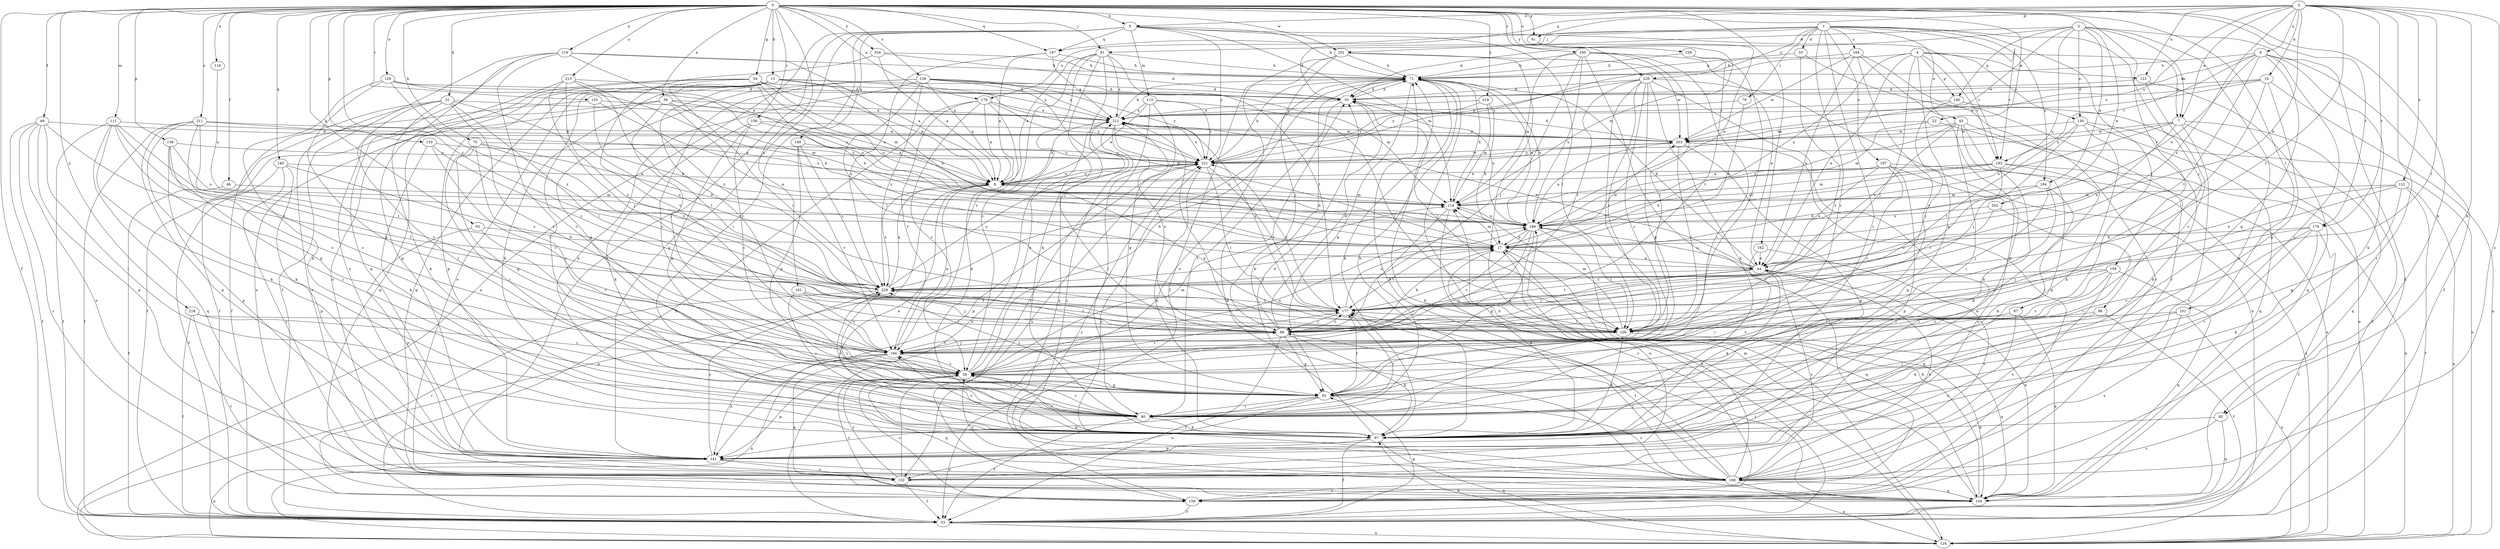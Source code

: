 strict digraph  {
0;
1;
2;
3;
4;
5;
6;
7;
8;
13;
14;
17;
22;
26;
31;
33;
35;
39;
43;
44;
46;
49;
53;
54;
61;
62;
70;
71;
76;
80;
81;
86;
87;
88;
93;
95;
97;
101;
106;
111;
113;
114;
116;
119;
121;
123;
124;
126;
128;
129;
130;
132;
133;
138;
140;
141;
146;
147;
149;
150;
155;
156;
158;
159;
160;
161;
162;
164;
167;
168;
176;
177;
179;
184;
186;
193;
194;
201;
202;
203;
204;
211;
212;
213;
218;
219;
220;
221;
229;
0 -> 5  [label=a];
0 -> 13  [label=b];
0 -> 22  [label=c];
0 -> 31  [label=d];
0 -> 39  [label=e];
0 -> 46  [label=f];
0 -> 49  [label=f];
0 -> 53  [label=f];
0 -> 54  [label=g];
0 -> 61  [label=g];
0 -> 70  [label=h];
0 -> 81  [label=j];
0 -> 93  [label=k];
0 -> 95  [label=k];
0 -> 101  [label=l];
0 -> 111  [label=m];
0 -> 116  [label=n];
0 -> 119  [label=n];
0 -> 126  [label=o];
0 -> 128  [label=o];
0 -> 129  [label=o];
0 -> 133  [label=p];
0 -> 138  [label=p];
0 -> 146  [label=q];
0 -> 147  [label=q];
0 -> 155  [label=r];
0 -> 156  [label=r];
0 -> 158  [label=r];
0 -> 160  [label=s];
0 -> 161  [label=s];
0 -> 162  [label=s];
0 -> 176  [label=t];
0 -> 179  [label=u];
0 -> 201  [label=w];
0 -> 204  [label=x];
0 -> 211  [label=x];
0 -> 213  [label=y];
0 -> 218  [label=y];
0 -> 219  [label=y];
0 -> 220  [label=y];
0 -> 229  [label=z];
1 -> 26  [label=c];
1 -> 33  [label=d];
1 -> 35  [label=d];
1 -> 43  [label=e];
1 -> 76  [label=i];
1 -> 80  [label=i];
1 -> 81  [label=j];
1 -> 86  [label=j];
1 -> 87  [label=j];
1 -> 164  [label=s];
1 -> 167  [label=s];
1 -> 179  [label=u];
1 -> 184  [label=u];
1 -> 193  [label=v];
1 -> 220  [label=y];
2 -> 5  [label=a];
2 -> 6  [label=a];
2 -> 7  [label=a];
2 -> 14  [label=b];
2 -> 17  [label=b];
2 -> 61  [label=g];
2 -> 95  [label=k];
2 -> 106  [label=l];
2 -> 121  [label=n];
2 -> 123  [label=n];
2 -> 147  [label=q];
2 -> 159  [label=r];
2 -> 168  [label=s];
2 -> 176  [label=t];
2 -> 177  [label=t];
2 -> 221  [label=y];
2 -> 229  [label=z];
3 -> 7  [label=a];
3 -> 35  [label=d];
3 -> 53  [label=f];
3 -> 130  [label=o];
3 -> 140  [label=p];
3 -> 168  [label=s];
3 -> 184  [label=u];
3 -> 186  [label=u];
3 -> 201  [label=w];
3 -> 202  [label=w];
3 -> 203  [label=w];
4 -> 7  [label=a];
4 -> 44  [label=e];
4 -> 62  [label=g];
4 -> 88  [label=j];
4 -> 123  [label=n];
4 -> 130  [label=o];
4 -> 140  [label=p];
4 -> 186  [label=u];
4 -> 193  [label=v];
4 -> 221  [label=y];
5 -> 71  [label=h];
5 -> 80  [label=i];
5 -> 106  [label=l];
5 -> 113  [label=m];
5 -> 114  [label=m];
5 -> 124  [label=n];
5 -> 132  [label=o];
5 -> 141  [label=p];
5 -> 147  [label=q];
5 -> 149  [label=q];
5 -> 193  [label=v];
5 -> 221  [label=y];
6 -> 35  [label=d];
6 -> 53  [label=f];
6 -> 62  [label=g];
6 -> 71  [label=h];
6 -> 80  [label=i];
6 -> 97  [label=k];
6 -> 177  [label=t];
6 -> 186  [label=u];
6 -> 193  [label=v];
7 -> 44  [label=e];
7 -> 53  [label=f];
7 -> 150  [label=q];
7 -> 168  [label=s];
7 -> 186  [label=u];
7 -> 203  [label=w];
7 -> 221  [label=y];
8 -> 114  [label=m];
8 -> 124  [label=n];
8 -> 212  [label=x];
8 -> 221  [label=y];
8 -> 229  [label=z];
13 -> 17  [label=b];
13 -> 26  [label=c];
13 -> 35  [label=d];
13 -> 97  [label=k];
13 -> 132  [label=o];
13 -> 141  [label=p];
13 -> 150  [label=q];
13 -> 194  [label=v];
13 -> 212  [label=x];
13 -> 221  [label=y];
14 -> 35  [label=d];
14 -> 62  [label=g];
14 -> 106  [label=l];
14 -> 124  [label=n];
14 -> 203  [label=w];
14 -> 212  [label=x];
17 -> 44  [label=e];
17 -> 114  [label=m];
17 -> 150  [label=q];
17 -> 177  [label=t];
17 -> 203  [label=w];
22 -> 97  [label=k];
22 -> 114  [label=m];
22 -> 203  [label=w];
26 -> 62  [label=g];
26 -> 71  [label=h];
26 -> 114  [label=m];
26 -> 141  [label=p];
26 -> 150  [label=q];
26 -> 159  [label=r];
26 -> 177  [label=t];
26 -> 186  [label=u];
26 -> 212  [label=x];
31 -> 53  [label=f];
31 -> 80  [label=i];
31 -> 97  [label=k];
31 -> 106  [label=l];
31 -> 168  [label=s];
31 -> 194  [label=v];
31 -> 212  [label=x];
31 -> 229  [label=z];
33 -> 71  [label=h];
33 -> 159  [label=r];
33 -> 194  [label=v];
35 -> 71  [label=h];
35 -> 80  [label=i];
35 -> 106  [label=l];
35 -> 186  [label=u];
35 -> 212  [label=x];
39 -> 8  [label=a];
39 -> 44  [label=e];
39 -> 53  [label=f];
39 -> 88  [label=j];
39 -> 114  [label=m];
39 -> 132  [label=o];
39 -> 212  [label=x];
43 -> 44  [label=e];
43 -> 80  [label=i];
43 -> 97  [label=k];
43 -> 124  [label=n];
43 -> 141  [label=p];
43 -> 186  [label=u];
43 -> 203  [label=w];
44 -> 71  [label=h];
44 -> 88  [label=j];
44 -> 97  [label=k];
44 -> 168  [label=s];
44 -> 177  [label=t];
44 -> 186  [label=u];
44 -> 212  [label=x];
44 -> 229  [label=z];
46 -> 53  [label=f];
46 -> 114  [label=m];
49 -> 53  [label=f];
49 -> 80  [label=i];
49 -> 132  [label=o];
49 -> 141  [label=p];
49 -> 159  [label=r];
49 -> 177  [label=t];
49 -> 203  [label=w];
53 -> 62  [label=g];
53 -> 71  [label=h];
53 -> 124  [label=n];
53 -> 177  [label=t];
53 -> 212  [label=x];
54 -> 8  [label=a];
54 -> 17  [label=b];
54 -> 35  [label=d];
54 -> 106  [label=l];
54 -> 114  [label=m];
54 -> 132  [label=o];
54 -> 150  [label=q];
54 -> 186  [label=u];
61 -> 114  [label=m];
61 -> 186  [label=u];
62 -> 80  [label=i];
62 -> 132  [label=o];
62 -> 141  [label=p];
62 -> 168  [label=s];
62 -> 177  [label=t];
62 -> 229  [label=z];
70 -> 17  [label=b];
70 -> 26  [label=c];
70 -> 62  [label=g];
70 -> 80  [label=i];
70 -> 221  [label=y];
70 -> 229  [label=z];
71 -> 35  [label=d];
71 -> 62  [label=g];
71 -> 97  [label=k];
71 -> 186  [label=u];
71 -> 229  [label=z];
76 -> 17  [label=b];
76 -> 212  [label=x];
80 -> 26  [label=c];
80 -> 53  [label=f];
80 -> 97  [label=k];
80 -> 177  [label=t];
80 -> 194  [label=v];
80 -> 229  [label=z];
81 -> 8  [label=a];
81 -> 26  [label=c];
81 -> 71  [label=h];
81 -> 88  [label=j];
81 -> 97  [label=k];
81 -> 177  [label=t];
81 -> 194  [label=v];
81 -> 212  [label=x];
86 -> 53  [label=f];
86 -> 97  [label=k];
86 -> 106  [label=l];
87 -> 106  [label=l];
87 -> 132  [label=o];
87 -> 150  [label=q];
87 -> 194  [label=v];
88 -> 17  [label=b];
88 -> 35  [label=d];
88 -> 53  [label=f];
88 -> 62  [label=g];
88 -> 71  [label=h];
88 -> 97  [label=k];
88 -> 177  [label=t];
88 -> 194  [label=v];
88 -> 212  [label=x];
88 -> 229  [label=z];
93 -> 17  [label=b];
93 -> 141  [label=p];
93 -> 194  [label=v];
95 -> 97  [label=k];
95 -> 150  [label=q];
95 -> 168  [label=s];
97 -> 8  [label=a];
97 -> 17  [label=b];
97 -> 26  [label=c];
97 -> 35  [label=d];
97 -> 53  [label=f];
97 -> 71  [label=h];
97 -> 124  [label=n];
97 -> 141  [label=p];
97 -> 194  [label=v];
101 -> 80  [label=i];
101 -> 106  [label=l];
101 -> 124  [label=n];
101 -> 168  [label=s];
106 -> 8  [label=a];
106 -> 97  [label=k];
106 -> 114  [label=m];
106 -> 150  [label=q];
111 -> 26  [label=c];
111 -> 53  [label=f];
111 -> 62  [label=g];
111 -> 97  [label=k];
111 -> 150  [label=q];
111 -> 177  [label=t];
111 -> 203  [label=w];
113 -> 8  [label=a];
113 -> 62  [label=g];
113 -> 106  [label=l];
113 -> 159  [label=r];
113 -> 212  [label=x];
113 -> 221  [label=y];
114 -> 71  [label=h];
114 -> 80  [label=i];
114 -> 159  [label=r];
114 -> 186  [label=u];
116 -> 186  [label=u];
119 -> 8  [label=a];
119 -> 53  [label=f];
119 -> 71  [label=h];
119 -> 80  [label=i];
119 -> 141  [label=p];
119 -> 168  [label=s];
119 -> 186  [label=u];
121 -> 44  [label=e];
121 -> 53  [label=f];
121 -> 62  [label=g];
121 -> 88  [label=j];
121 -> 114  [label=m];
121 -> 124  [label=n];
123 -> 26  [label=c];
123 -> 35  [label=d];
123 -> 150  [label=q];
124 -> 71  [label=h];
124 -> 97  [label=k];
126 -> 8  [label=a];
126 -> 17  [label=b];
126 -> 26  [label=c];
126 -> 35  [label=d];
126 -> 62  [label=g];
126 -> 97  [label=k];
126 -> 106  [label=l];
126 -> 114  [label=m];
126 -> 212  [label=x];
126 -> 221  [label=y];
126 -> 229  [label=z];
128 -> 71  [label=h];
128 -> 106  [label=l];
128 -> 177  [label=t];
129 -> 17  [label=b];
129 -> 35  [label=d];
129 -> 62  [label=g];
129 -> 97  [label=k];
129 -> 186  [label=u];
129 -> 229  [label=z];
130 -> 88  [label=j];
130 -> 97  [label=k];
130 -> 124  [label=n];
130 -> 150  [label=q];
130 -> 177  [label=t];
130 -> 203  [label=w];
132 -> 26  [label=c];
132 -> 53  [label=f];
132 -> 186  [label=u];
132 -> 221  [label=y];
133 -> 97  [label=k];
133 -> 194  [label=v];
133 -> 221  [label=y];
133 -> 229  [label=z];
138 -> 80  [label=i];
138 -> 106  [label=l];
138 -> 141  [label=p];
138 -> 186  [label=u];
138 -> 221  [label=y];
140 -> 88  [label=j];
140 -> 124  [label=n];
140 -> 212  [label=x];
141 -> 124  [label=n];
141 -> 132  [label=o];
141 -> 168  [label=s];
141 -> 229  [label=z];
146 -> 8  [label=a];
146 -> 53  [label=f];
146 -> 141  [label=p];
146 -> 168  [label=s];
146 -> 229  [label=z];
147 -> 8  [label=a];
147 -> 71  [label=h];
147 -> 212  [label=x];
147 -> 229  [label=z];
149 -> 62  [label=g];
149 -> 194  [label=v];
149 -> 221  [label=y];
149 -> 229  [label=z];
150 -> 17  [label=b];
150 -> 35  [label=d];
150 -> 44  [label=e];
150 -> 114  [label=m];
155 -> 17  [label=b];
155 -> 53  [label=f];
155 -> 186  [label=u];
155 -> 212  [label=x];
156 -> 8  [label=a];
156 -> 26  [label=c];
156 -> 62  [label=g];
156 -> 97  [label=k];
156 -> 203  [label=w];
158 -> 26  [label=c];
158 -> 150  [label=q];
158 -> 168  [label=s];
158 -> 177  [label=t];
158 -> 194  [label=v];
158 -> 229  [label=z];
159 -> 26  [label=c];
159 -> 53  [label=f];
159 -> 221  [label=y];
160 -> 44  [label=e];
160 -> 71  [label=h];
160 -> 80  [label=i];
160 -> 88  [label=j];
160 -> 106  [label=l];
160 -> 114  [label=m];
160 -> 159  [label=r];
160 -> 186  [label=u];
161 -> 80  [label=i];
161 -> 88  [label=j];
161 -> 177  [label=t];
161 -> 194  [label=v];
162 -> 44  [label=e];
162 -> 80  [label=i];
162 -> 168  [label=s];
164 -> 44  [label=e];
164 -> 71  [label=h];
164 -> 141  [label=p];
164 -> 159  [label=r];
164 -> 194  [label=v];
164 -> 203  [label=w];
167 -> 8  [label=a];
167 -> 17  [label=b];
167 -> 44  [label=e];
167 -> 124  [label=n];
167 -> 132  [label=o];
167 -> 141  [label=p];
167 -> 194  [label=v];
168 -> 17  [label=b];
168 -> 26  [label=c];
168 -> 44  [label=e];
168 -> 71  [label=h];
168 -> 88  [label=j];
168 -> 124  [label=n];
168 -> 150  [label=q];
168 -> 159  [label=r];
168 -> 177  [label=t];
168 -> 212  [label=x];
168 -> 221  [label=y];
176 -> 17  [label=b];
176 -> 26  [label=c];
176 -> 53  [label=f];
176 -> 80  [label=i];
176 -> 88  [label=j];
176 -> 97  [label=k];
177 -> 88  [label=j];
177 -> 106  [label=l];
177 -> 186  [label=u];
177 -> 212  [label=x];
177 -> 221  [label=y];
179 -> 8  [label=a];
179 -> 26  [label=c];
179 -> 53  [label=f];
179 -> 97  [label=k];
179 -> 194  [label=v];
179 -> 212  [label=x];
179 -> 221  [label=y];
184 -> 17  [label=b];
184 -> 62  [label=g];
184 -> 88  [label=j];
184 -> 97  [label=k];
184 -> 114  [label=m];
186 -> 17  [label=b];
186 -> 26  [label=c];
186 -> 62  [label=g];
186 -> 71  [label=h];
186 -> 106  [label=l];
186 -> 150  [label=q];
186 -> 194  [label=v];
193 -> 8  [label=a];
193 -> 97  [label=k];
193 -> 106  [label=l];
193 -> 114  [label=m];
193 -> 124  [label=n];
193 -> 186  [label=u];
194 -> 8  [label=a];
194 -> 26  [label=c];
194 -> 88  [label=j];
194 -> 124  [label=n];
194 -> 141  [label=p];
194 -> 150  [label=q];
201 -> 53  [label=f];
201 -> 71  [label=h];
201 -> 88  [label=j];
201 -> 124  [label=n];
201 -> 132  [label=o];
201 -> 203  [label=w];
202 -> 80  [label=i];
202 -> 186  [label=u];
202 -> 229  [label=z];
203 -> 35  [label=d];
203 -> 106  [label=l];
203 -> 132  [label=o];
203 -> 141  [label=p];
203 -> 186  [label=u];
203 -> 221  [label=y];
204 -> 8  [label=a];
204 -> 35  [label=d];
204 -> 71  [label=h];
204 -> 194  [label=v];
211 -> 8  [label=a];
211 -> 26  [label=c];
211 -> 53  [label=f];
211 -> 97  [label=k];
211 -> 141  [label=p];
211 -> 194  [label=v];
211 -> 203  [label=w];
212 -> 71  [label=h];
212 -> 80  [label=i];
212 -> 88  [label=j];
212 -> 168  [label=s];
212 -> 203  [label=w];
213 -> 35  [label=d];
213 -> 88  [label=j];
213 -> 106  [label=l];
213 -> 141  [label=p];
213 -> 177  [label=t];
213 -> 229  [label=z];
218 -> 26  [label=c];
218 -> 53  [label=f];
218 -> 88  [label=j];
218 -> 159  [label=r];
219 -> 17  [label=b];
219 -> 114  [label=m];
219 -> 212  [label=x];
219 -> 221  [label=y];
220 -> 26  [label=c];
220 -> 35  [label=d];
220 -> 62  [label=g];
220 -> 97  [label=k];
220 -> 106  [label=l];
220 -> 124  [label=n];
220 -> 159  [label=r];
220 -> 177  [label=t];
220 -> 194  [label=v];
220 -> 221  [label=y];
221 -> 8  [label=a];
221 -> 71  [label=h];
221 -> 97  [label=k];
221 -> 106  [label=l];
221 -> 141  [label=p];
221 -> 177  [label=t];
221 -> 203  [label=w];
221 -> 212  [label=x];
229 -> 8  [label=a];
229 -> 17  [label=b];
229 -> 80  [label=i];
229 -> 159  [label=r];
229 -> 177  [label=t];
229 -> 221  [label=y];
}
